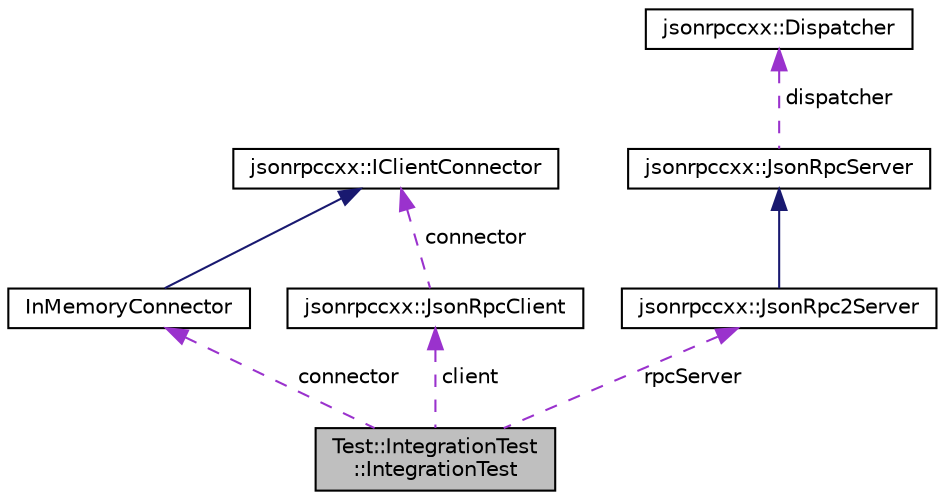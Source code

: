 digraph "Test::IntegrationTest::IntegrationTest"
{
  edge [fontname="Helvetica",fontsize="10",labelfontname="Helvetica",labelfontsize="10"];
  node [fontname="Helvetica",fontsize="10",shape=record];
  Node1 [label="Test::IntegrationTest\l::IntegrationTest",height=0.2,width=0.4,color="black", fillcolor="grey75", style="filled", fontcolor="black"];
  Node2 -> Node1 [dir="back",color="darkorchid3",fontsize="10",style="dashed",label=" connector" ,fontname="Helvetica"];
  Node2 [label="InMemoryConnector",height=0.2,width=0.4,color="black", fillcolor="white", style="filled",URL="$classInMemoryConnector.html"];
  Node3 -> Node2 [dir="back",color="midnightblue",fontsize="10",style="solid",fontname="Helvetica"];
  Node3 [label="jsonrpccxx::IClientConnector",height=0.2,width=0.4,color="black", fillcolor="white", style="filled",URL="$classjsonrpccxx_1_1IClientConnector.html"];
  Node4 -> Node1 [dir="back",color="darkorchid3",fontsize="10",style="dashed",label=" rpcServer" ,fontname="Helvetica"];
  Node4 [label="jsonrpccxx::JsonRpc2Server",height=0.2,width=0.4,color="black", fillcolor="white", style="filled",URL="$classjsonrpccxx_1_1JsonRpc2Server.html"];
  Node5 -> Node4 [dir="back",color="midnightblue",fontsize="10",style="solid",fontname="Helvetica"];
  Node5 [label="jsonrpccxx::JsonRpcServer",height=0.2,width=0.4,color="black", fillcolor="white", style="filled",URL="$classjsonrpccxx_1_1JsonRpcServer.html"];
  Node6 -> Node5 [dir="back",color="darkorchid3",fontsize="10",style="dashed",label=" dispatcher" ,fontname="Helvetica"];
  Node6 [label="jsonrpccxx::Dispatcher",height=0.2,width=0.4,color="black", fillcolor="white", style="filled",URL="$classjsonrpccxx_1_1Dispatcher.html"];
  Node7 -> Node1 [dir="back",color="darkorchid3",fontsize="10",style="dashed",label=" client" ,fontname="Helvetica"];
  Node7 [label="jsonrpccxx::JsonRpcClient",height=0.2,width=0.4,color="black", fillcolor="white", style="filled",URL="$classjsonrpccxx_1_1JsonRpcClient.html"];
  Node3 -> Node7 [dir="back",color="darkorchid3",fontsize="10",style="dashed",label=" connector" ,fontname="Helvetica"];
}
